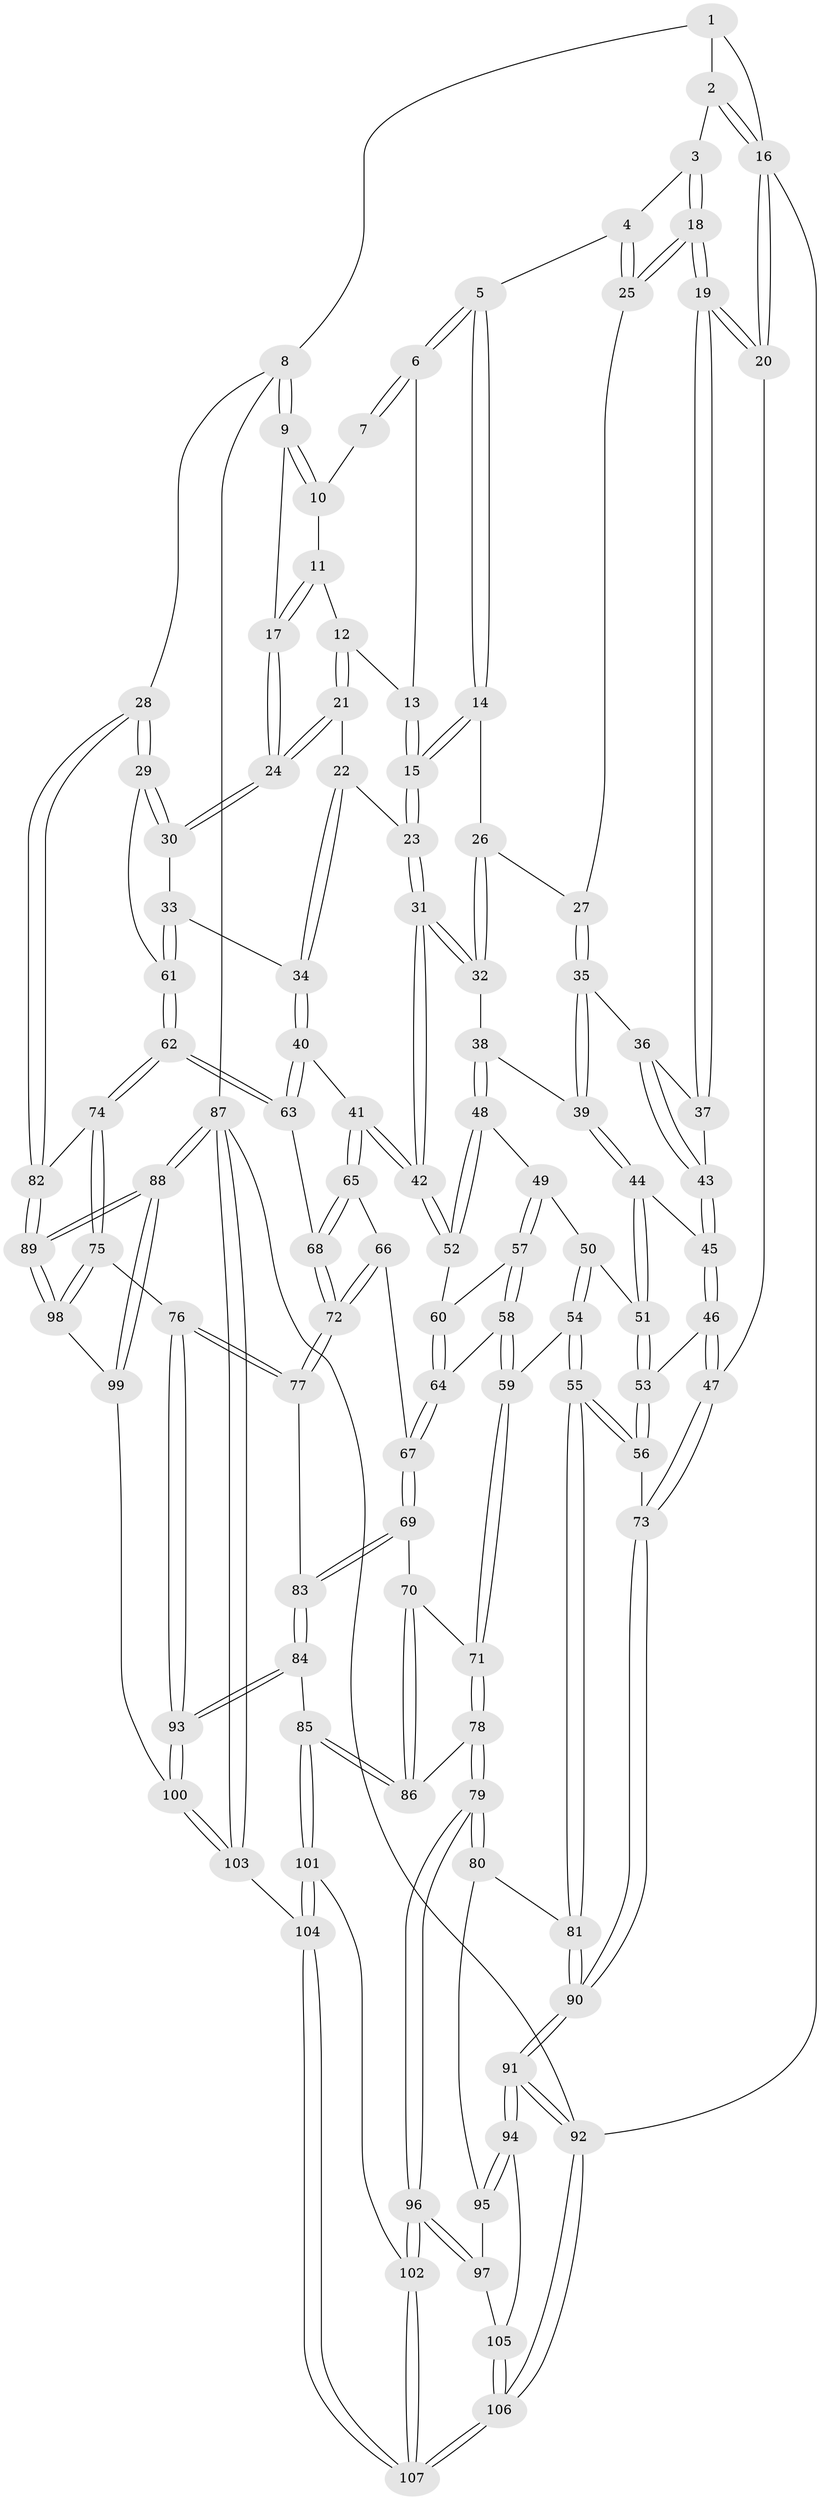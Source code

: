 // Generated by graph-tools (version 1.1) at 2025/17/03/09/25 04:17:00]
// undirected, 107 vertices, 264 edges
graph export_dot {
graph [start="1"]
  node [color=gray90,style=filled];
  1 [pos="+0.8732180632239543+0"];
  2 [pos="+0.30159341848159854+0"];
  3 [pos="+0.302713311875715+0"];
  4 [pos="+0.3125537166268166+0"];
  5 [pos="+0.37054525280174455+0.01969225575699914"];
  6 [pos="+0.6941168728311449+0.05998412866329275"];
  7 [pos="+0.8554413588089329+0"];
  8 [pos="+1+0.24603764724641514"];
  9 [pos="+0.951168214263599+0.198830844507661"];
  10 [pos="+0.8812382543532599+0.041294158247550165"];
  11 [pos="+0.8039682760033378+0.150334842322663"];
  12 [pos="+0.7694638526761227+0.16025883704626312"];
  13 [pos="+0.6919648779598662+0.08561491966390568"];
  14 [pos="+0.410872980498799+0.12094685234161086"];
  15 [pos="+0.5873869520345144+0.2229085302410719"];
  16 [pos="+0+0"];
  17 [pos="+0.909879242618166+0.2233707082985853"];
  18 [pos="+0+0.2524220935551635"];
  19 [pos="+0+0.2647834607445122"];
  20 [pos="+0+0.27618179792857944"];
  21 [pos="+0.7584331182308934+0.2725885962576352"];
  22 [pos="+0.7180868591239822+0.27825396839488253"];
  23 [pos="+0.603425247733276+0.2591187703836282"];
  24 [pos="+0.835542938300918+0.3060028617618758"];
  25 [pos="+0.14788850114194865+0.246508325695904"];
  26 [pos="+0.38810924437383704+0.18921914218267116"];
  27 [pos="+0.17105835019409343+0.27276342177641444"];
  28 [pos="+1+0.5206301034119788"];
  29 [pos="+1+0.5160073738537483"];
  30 [pos="+0.8732441343359888+0.4438074995263765"];
  31 [pos="+0.5520937241398155+0.4071857540212546"];
  32 [pos="+0.3596261705780691+0.3337756539030292"];
  33 [pos="+0.7760973683779404+0.49671699250092916"];
  34 [pos="+0.7078645463509791+0.48448897248249284"];
  35 [pos="+0.20842294234964723+0.33290768996256975"];
  36 [pos="+0.2018582173633276+0.33744749303649985"];
  37 [pos="+0.08075004882479123+0.38353032931080816"];
  38 [pos="+0.3344816899140136+0.3533028302453966"];
  39 [pos="+0.24151560967135+0.3560605489582174"];
  40 [pos="+0.6130751473003446+0.49002303835481453"];
  41 [pos="+0.5805542590638689+0.4838351994629391"];
  42 [pos="+0.5714235239958712+0.47763229198873863"];
  43 [pos="+0.11627211446793059+0.4257947341565831"];
  44 [pos="+0.19975035540393948+0.48846634226597696"];
  45 [pos="+0.1206135676009603+0.4842415474859419"];
  46 [pos="+0.09329599200391006+0.4990672861898867"];
  47 [pos="+0+0.5163317799947413"];
  48 [pos="+0.3446332308205302+0.43336711825392127"];
  49 [pos="+0.3238728321989493+0.5112071878079463"];
  50 [pos="+0.2199347652400649+0.5058758335103787"];
  51 [pos="+0.20602773003787192+0.49703714356650264"];
  52 [pos="+0.49972158035906866+0.5138886612303467"];
  53 [pos="+0.14173239876674665+0.6331646285039582"];
  54 [pos="+0.25900890199665133+0.6584492116593877"];
  55 [pos="+0.1438238180649117+0.694164268073928"];
  56 [pos="+0.14018153704990363+0.6894035880198134"];
  57 [pos="+0.3245066460300009+0.5122692601677717"];
  58 [pos="+0.32689754698145246+0.5991810602103802"];
  59 [pos="+0.278188142639956+0.6599276362112857"];
  60 [pos="+0.47308947233167314+0.5369872473297634"];
  61 [pos="+0.7845138654025584+0.6395481890518514"];
  62 [pos="+0.7810457360517719+0.6766174426062053"];
  63 [pos="+0.6919528694805328+0.6767387653980164"];
  64 [pos="+0.4388284267217223+0.6022593926703638"];
  65 [pos="+0.5742293385578287+0.5960813445945781"];
  66 [pos="+0.5595698178124792+0.6403468357558899"];
  67 [pos="+0.45347321261064216+0.7005664095321564"];
  68 [pos="+0.6668121499738963+0.6906501041384037"];
  69 [pos="+0.4522634955551149+0.7049889405999354"];
  70 [pos="+0.440386351530975+0.709547756774972"];
  71 [pos="+0.3399781619830284+0.7259179406776408"];
  72 [pos="+0.6150558216775664+0.7422638778952987"];
  73 [pos="+0+0.5188262705299634"];
  74 [pos="+0.7979269782177425+0.6997132817179356"];
  75 [pos="+0.7857168430488094+0.8372992742385952"];
  76 [pos="+0.6564495459681434+0.8229826524953784"];
  77 [pos="+0.6082748958880246+0.7601363770632656"];
  78 [pos="+0.3107118256996736+0.8540846307678078"];
  79 [pos="+0.27928114127400844+0.8682642553109675"];
  80 [pos="+0.13695334950401608+0.7678700330313564"];
  81 [pos="+0.1404292347625193+0.7146941829011546"];
  82 [pos="+1+0.6712732730786274"];
  83 [pos="+0.5213274875823404+0.7748910753468109"];
  84 [pos="+0.49340650381589285+0.8585203185704657"];
  85 [pos="+0.4228669474483205+0.8968189013572568"];
  86 [pos="+0.3979065631408265+0.8825822691642519"];
  87 [pos="+1+1"];
  88 [pos="+1+1"];
  89 [pos="+1+0.7420273622521678"];
  90 [pos="+0+0.7706382623864492"];
  91 [pos="+0+0.8669846044338559"];
  92 [pos="+0+1"];
  93 [pos="+0.5986527703934083+0.9289754650562575"];
  94 [pos="+0+0.8571862422421431"];
  95 [pos="+0.07714179591663792+0.8305591003117744"];
  96 [pos="+0.24479859020245598+0.9507767233459079"];
  97 [pos="+0.119757096945316+0.929150799265554"];
  98 [pos="+0.7857997295024206+0.8374202342993228"];
  99 [pos="+0.7890659380151676+0.8526221112220964"];
  100 [pos="+0.6340460453249079+1"];
  101 [pos="+0.4354786024376854+0.9969024081659383"];
  102 [pos="+0.24524906316704992+0.9537649534115634"];
  103 [pos="+0.6174816421771689+1"];
  104 [pos="+0.5141436145242727+1"];
  105 [pos="+0.08718761200269368+0.9856985143836557"];
  106 [pos="+0.0005493183185250085+1"];
  107 [pos="+0.2358063846163611+1"];
  1 -- 2;
  1 -- 8;
  1 -- 16;
  2 -- 3;
  2 -- 16;
  2 -- 16;
  3 -- 4;
  3 -- 18;
  3 -- 18;
  4 -- 5;
  4 -- 25;
  4 -- 25;
  5 -- 6;
  5 -- 6;
  5 -- 14;
  5 -- 14;
  6 -- 7;
  6 -- 7;
  6 -- 13;
  7 -- 10;
  8 -- 9;
  8 -- 9;
  8 -- 28;
  8 -- 87;
  9 -- 10;
  9 -- 10;
  9 -- 17;
  10 -- 11;
  11 -- 12;
  11 -- 17;
  11 -- 17;
  12 -- 13;
  12 -- 21;
  12 -- 21;
  13 -- 15;
  13 -- 15;
  14 -- 15;
  14 -- 15;
  14 -- 26;
  15 -- 23;
  15 -- 23;
  16 -- 20;
  16 -- 20;
  16 -- 92;
  17 -- 24;
  17 -- 24;
  18 -- 19;
  18 -- 19;
  18 -- 25;
  18 -- 25;
  19 -- 20;
  19 -- 20;
  19 -- 37;
  19 -- 37;
  20 -- 47;
  21 -- 22;
  21 -- 24;
  21 -- 24;
  22 -- 23;
  22 -- 34;
  22 -- 34;
  23 -- 31;
  23 -- 31;
  24 -- 30;
  24 -- 30;
  25 -- 27;
  26 -- 27;
  26 -- 32;
  26 -- 32;
  27 -- 35;
  27 -- 35;
  28 -- 29;
  28 -- 29;
  28 -- 82;
  28 -- 82;
  29 -- 30;
  29 -- 30;
  29 -- 61;
  30 -- 33;
  31 -- 32;
  31 -- 32;
  31 -- 42;
  31 -- 42;
  32 -- 38;
  33 -- 34;
  33 -- 61;
  33 -- 61;
  34 -- 40;
  34 -- 40;
  35 -- 36;
  35 -- 39;
  35 -- 39;
  36 -- 37;
  36 -- 43;
  36 -- 43;
  37 -- 43;
  38 -- 39;
  38 -- 48;
  38 -- 48;
  39 -- 44;
  39 -- 44;
  40 -- 41;
  40 -- 63;
  40 -- 63;
  41 -- 42;
  41 -- 42;
  41 -- 65;
  41 -- 65;
  42 -- 52;
  42 -- 52;
  43 -- 45;
  43 -- 45;
  44 -- 45;
  44 -- 51;
  44 -- 51;
  45 -- 46;
  45 -- 46;
  46 -- 47;
  46 -- 47;
  46 -- 53;
  47 -- 73;
  47 -- 73;
  48 -- 49;
  48 -- 52;
  48 -- 52;
  49 -- 50;
  49 -- 57;
  49 -- 57;
  50 -- 51;
  50 -- 54;
  50 -- 54;
  51 -- 53;
  51 -- 53;
  52 -- 60;
  53 -- 56;
  53 -- 56;
  54 -- 55;
  54 -- 55;
  54 -- 59;
  55 -- 56;
  55 -- 56;
  55 -- 81;
  55 -- 81;
  56 -- 73;
  57 -- 58;
  57 -- 58;
  57 -- 60;
  58 -- 59;
  58 -- 59;
  58 -- 64;
  59 -- 71;
  59 -- 71;
  60 -- 64;
  60 -- 64;
  61 -- 62;
  61 -- 62;
  62 -- 63;
  62 -- 63;
  62 -- 74;
  62 -- 74;
  63 -- 68;
  64 -- 67;
  64 -- 67;
  65 -- 66;
  65 -- 68;
  65 -- 68;
  66 -- 67;
  66 -- 72;
  66 -- 72;
  67 -- 69;
  67 -- 69;
  68 -- 72;
  68 -- 72;
  69 -- 70;
  69 -- 83;
  69 -- 83;
  70 -- 71;
  70 -- 86;
  70 -- 86;
  71 -- 78;
  71 -- 78;
  72 -- 77;
  72 -- 77;
  73 -- 90;
  73 -- 90;
  74 -- 75;
  74 -- 75;
  74 -- 82;
  75 -- 76;
  75 -- 98;
  75 -- 98;
  76 -- 77;
  76 -- 77;
  76 -- 93;
  76 -- 93;
  77 -- 83;
  78 -- 79;
  78 -- 79;
  78 -- 86;
  79 -- 80;
  79 -- 80;
  79 -- 96;
  79 -- 96;
  80 -- 81;
  80 -- 95;
  81 -- 90;
  81 -- 90;
  82 -- 89;
  82 -- 89;
  83 -- 84;
  83 -- 84;
  84 -- 85;
  84 -- 93;
  84 -- 93;
  85 -- 86;
  85 -- 86;
  85 -- 101;
  85 -- 101;
  87 -- 88;
  87 -- 88;
  87 -- 103;
  87 -- 103;
  87 -- 92;
  88 -- 89;
  88 -- 89;
  88 -- 99;
  88 -- 99;
  89 -- 98;
  89 -- 98;
  90 -- 91;
  90 -- 91;
  91 -- 92;
  91 -- 92;
  91 -- 94;
  91 -- 94;
  92 -- 106;
  92 -- 106;
  93 -- 100;
  93 -- 100;
  94 -- 95;
  94 -- 95;
  94 -- 105;
  95 -- 97;
  96 -- 97;
  96 -- 97;
  96 -- 102;
  96 -- 102;
  97 -- 105;
  98 -- 99;
  99 -- 100;
  100 -- 103;
  100 -- 103;
  101 -- 102;
  101 -- 104;
  101 -- 104;
  102 -- 107;
  102 -- 107;
  103 -- 104;
  104 -- 107;
  104 -- 107;
  105 -- 106;
  105 -- 106;
  106 -- 107;
  106 -- 107;
}
